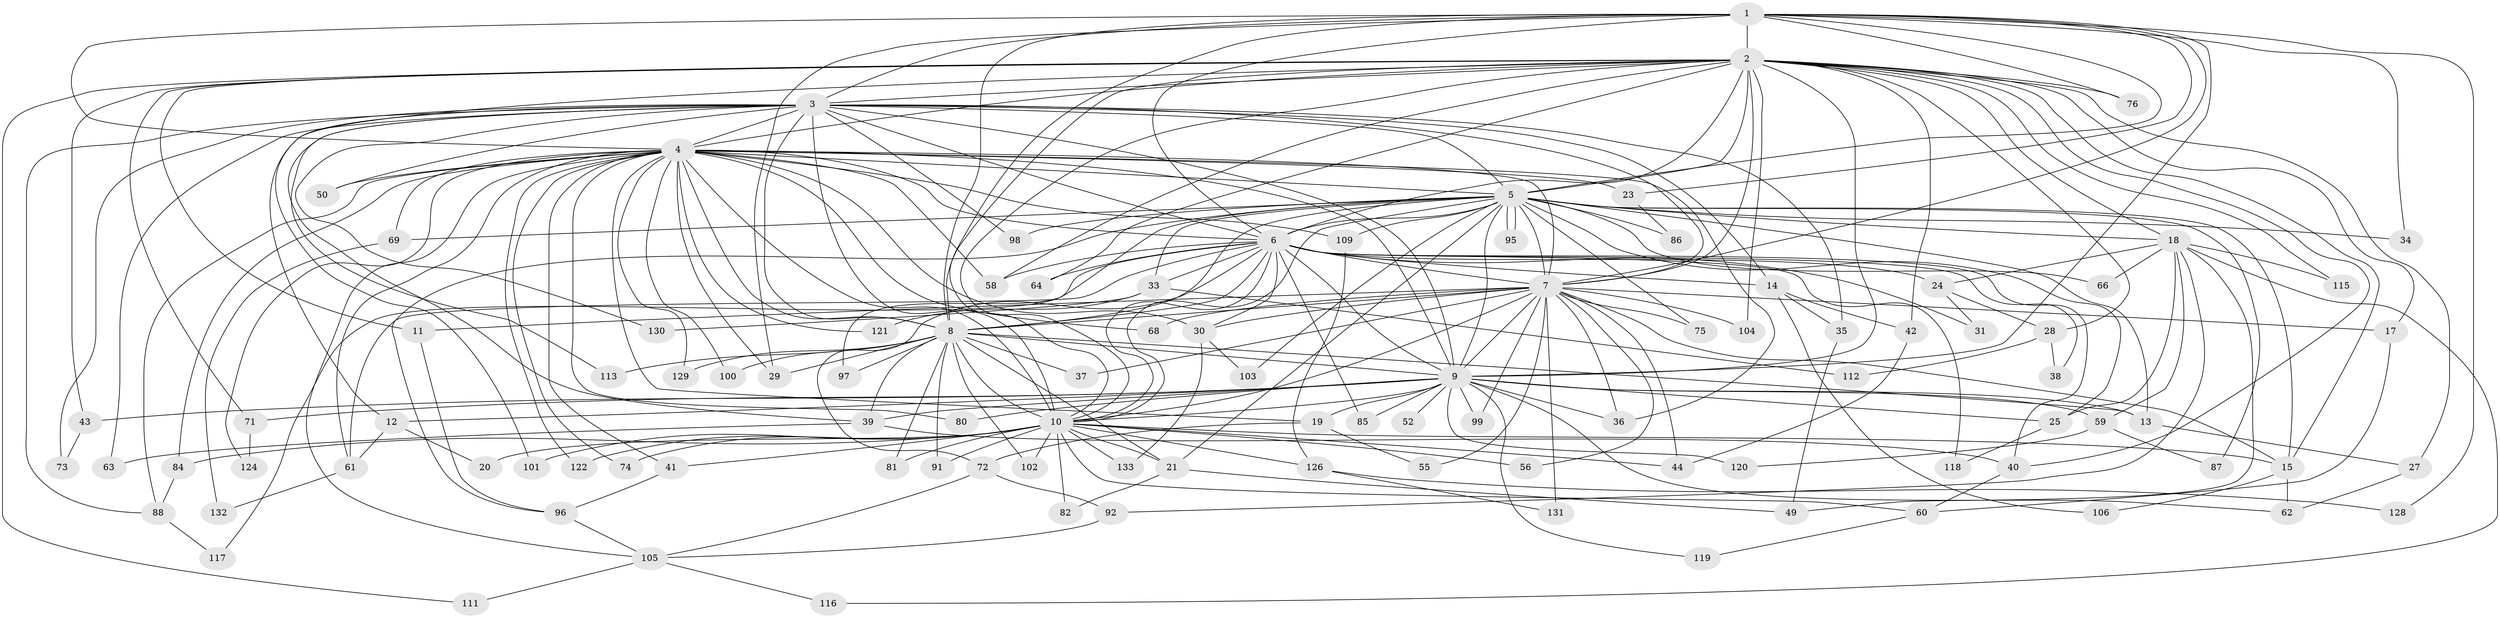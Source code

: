 // Generated by graph-tools (version 1.1) at 2025/23/03/03/25 07:23:36]
// undirected, 103 vertices, 250 edges
graph export_dot {
graph [start="1"]
  node [color=gray90,style=filled];
  1 [super="+53"];
  2 [super="+16"];
  3 [super="+47"];
  4 [super="+45"];
  5 [super="+83"];
  6 [super="+65"];
  7 [super="+32"];
  8 [super="+51"];
  9 [super="+22"];
  10 [super="+57"];
  11;
  12;
  13 [super="+93"];
  14;
  15 [super="+26"];
  17;
  18 [super="+54"];
  19;
  20;
  21 [super="+77"];
  23;
  24;
  25 [super="+127"];
  27;
  28;
  29;
  30 [super="+89"];
  31;
  33 [super="+48"];
  34 [super="+67"];
  35;
  36 [super="+78"];
  37;
  38;
  39;
  40 [super="+125"];
  41;
  42;
  43 [super="+70"];
  44 [super="+46"];
  49;
  50;
  52;
  55;
  56;
  58 [super="+79"];
  59;
  60 [super="+90"];
  61 [super="+107"];
  62 [super="+114"];
  63;
  64;
  66;
  68;
  69;
  71;
  72 [super="+123"];
  73;
  74;
  75;
  76;
  80;
  81;
  82;
  84;
  85;
  86;
  87;
  88 [super="+94"];
  91;
  92;
  95;
  96 [super="+108"];
  97;
  98;
  99;
  100;
  101;
  102;
  103;
  104;
  105 [super="+110"];
  106;
  109;
  111;
  112;
  113;
  115;
  116;
  117;
  118;
  119;
  120;
  121;
  122;
  124;
  126;
  128;
  129;
  130;
  131;
  132;
  133;
  1 -- 2 [weight=2];
  1 -- 3;
  1 -- 4;
  1 -- 5;
  1 -- 6;
  1 -- 7;
  1 -- 8;
  1 -- 9;
  1 -- 10;
  1 -- 23;
  1 -- 29;
  1 -- 34;
  1 -- 128;
  1 -- 76;
  2 -- 3;
  2 -- 4;
  2 -- 5;
  2 -- 6;
  2 -- 7;
  2 -- 8;
  2 -- 9;
  2 -- 10;
  2 -- 11;
  2 -- 15;
  2 -- 18;
  2 -- 27;
  2 -- 28;
  2 -- 40;
  2 -- 42;
  2 -- 64;
  2 -- 71;
  2 -- 101;
  2 -- 104;
  2 -- 111;
  2 -- 17;
  2 -- 115;
  2 -- 43;
  2 -- 76;
  2 -- 58;
  3 -- 4;
  3 -- 5;
  3 -- 6;
  3 -- 7;
  3 -- 8;
  3 -- 9;
  3 -- 10;
  3 -- 12;
  3 -- 14;
  3 -- 35;
  3 -- 50;
  3 -- 63;
  3 -- 73;
  3 -- 98;
  3 -- 130;
  3 -- 113;
  3 -- 39;
  3 -- 88;
  4 -- 5;
  4 -- 6;
  4 -- 7;
  4 -- 8;
  4 -- 9 [weight=2];
  4 -- 10;
  4 -- 19;
  4 -- 23;
  4 -- 36;
  4 -- 41;
  4 -- 50;
  4 -- 58;
  4 -- 68;
  4 -- 69;
  4 -- 74;
  4 -- 80;
  4 -- 88;
  4 -- 100;
  4 -- 109;
  4 -- 121;
  4 -- 122;
  4 -- 124;
  4 -- 129;
  4 -- 84;
  4 -- 105;
  4 -- 29;
  4 -- 30;
  4 -- 61;
  5 -- 6;
  5 -- 7;
  5 -- 8 [weight=2];
  5 -- 9;
  5 -- 10;
  5 -- 18;
  5 -- 25;
  5 -- 33 [weight=2];
  5 -- 34 [weight=2];
  5 -- 66;
  5 -- 69;
  5 -- 75;
  5 -- 86;
  5 -- 87;
  5 -- 95;
  5 -- 95;
  5 -- 96;
  5 -- 98;
  5 -- 103;
  5 -- 109;
  5 -- 97;
  5 -- 21;
  5 -- 15;
  5 -- 13;
  6 -- 7;
  6 -- 8;
  6 -- 9;
  6 -- 10;
  6 -- 14;
  6 -- 24 [weight=2];
  6 -- 30;
  6 -- 31;
  6 -- 33;
  6 -- 38;
  6 -- 58;
  6 -- 61;
  6 -- 64;
  6 -- 72;
  6 -- 85;
  6 -- 117;
  6 -- 118;
  6 -- 40;
  7 -- 8;
  7 -- 9;
  7 -- 10 [weight=2];
  7 -- 11;
  7 -- 17;
  7 -- 30;
  7 -- 44;
  7 -- 55;
  7 -- 56;
  7 -- 68;
  7 -- 75;
  7 -- 99;
  7 -- 104;
  7 -- 131;
  7 -- 15 [weight=2];
  7 -- 37;
  7 -- 36;
  8 -- 9;
  8 -- 10;
  8 -- 13;
  8 -- 21;
  8 -- 29;
  8 -- 37;
  8 -- 39;
  8 -- 81;
  8 -- 97;
  8 -- 100;
  8 -- 102;
  8 -- 113;
  8 -- 129;
  8 -- 91;
  9 -- 10;
  9 -- 12;
  9 -- 13;
  9 -- 19;
  9 -- 36;
  9 -- 39;
  9 -- 43 [weight=2];
  9 -- 52 [weight=2];
  9 -- 59;
  9 -- 71;
  9 -- 80;
  9 -- 85;
  9 -- 119;
  9 -- 120;
  9 -- 99;
  9 -- 62;
  9 -- 25;
  10 -- 15;
  10 -- 20;
  10 -- 21;
  10 -- 41;
  10 -- 56;
  10 -- 60;
  10 -- 74;
  10 -- 81;
  10 -- 82;
  10 -- 84;
  10 -- 91;
  10 -- 101;
  10 -- 122;
  10 -- 126;
  10 -- 133;
  10 -- 102;
  10 -- 44;
  11 -- 96;
  12 -- 20;
  12 -- 61;
  13 -- 27;
  14 -- 35;
  14 -- 42;
  14 -- 106;
  15 -- 106;
  15 -- 62;
  17 -- 60;
  18 -- 24;
  18 -- 25;
  18 -- 59;
  18 -- 66;
  18 -- 115;
  18 -- 49;
  18 -- 116;
  18 -- 92;
  19 -- 55;
  19 -- 72;
  21 -- 49;
  21 -- 82;
  23 -- 86;
  24 -- 28;
  24 -- 31;
  25 -- 118;
  27 -- 62;
  28 -- 38;
  28 -- 112;
  30 -- 103;
  30 -- 133;
  33 -- 112;
  33 -- 121;
  33 -- 130;
  35 -- 49;
  39 -- 40;
  39 -- 63;
  40 -- 60;
  41 -- 96;
  42 -- 44;
  43 -- 73;
  59 -- 87;
  59 -- 120;
  60 -- 119;
  61 -- 132;
  69 -- 132;
  71 -- 124;
  72 -- 92;
  72 -- 105;
  84 -- 88;
  88 -- 117;
  92 -- 105;
  96 -- 105;
  105 -- 116;
  105 -- 111;
  109 -- 126;
  126 -- 128;
  126 -- 131;
}
